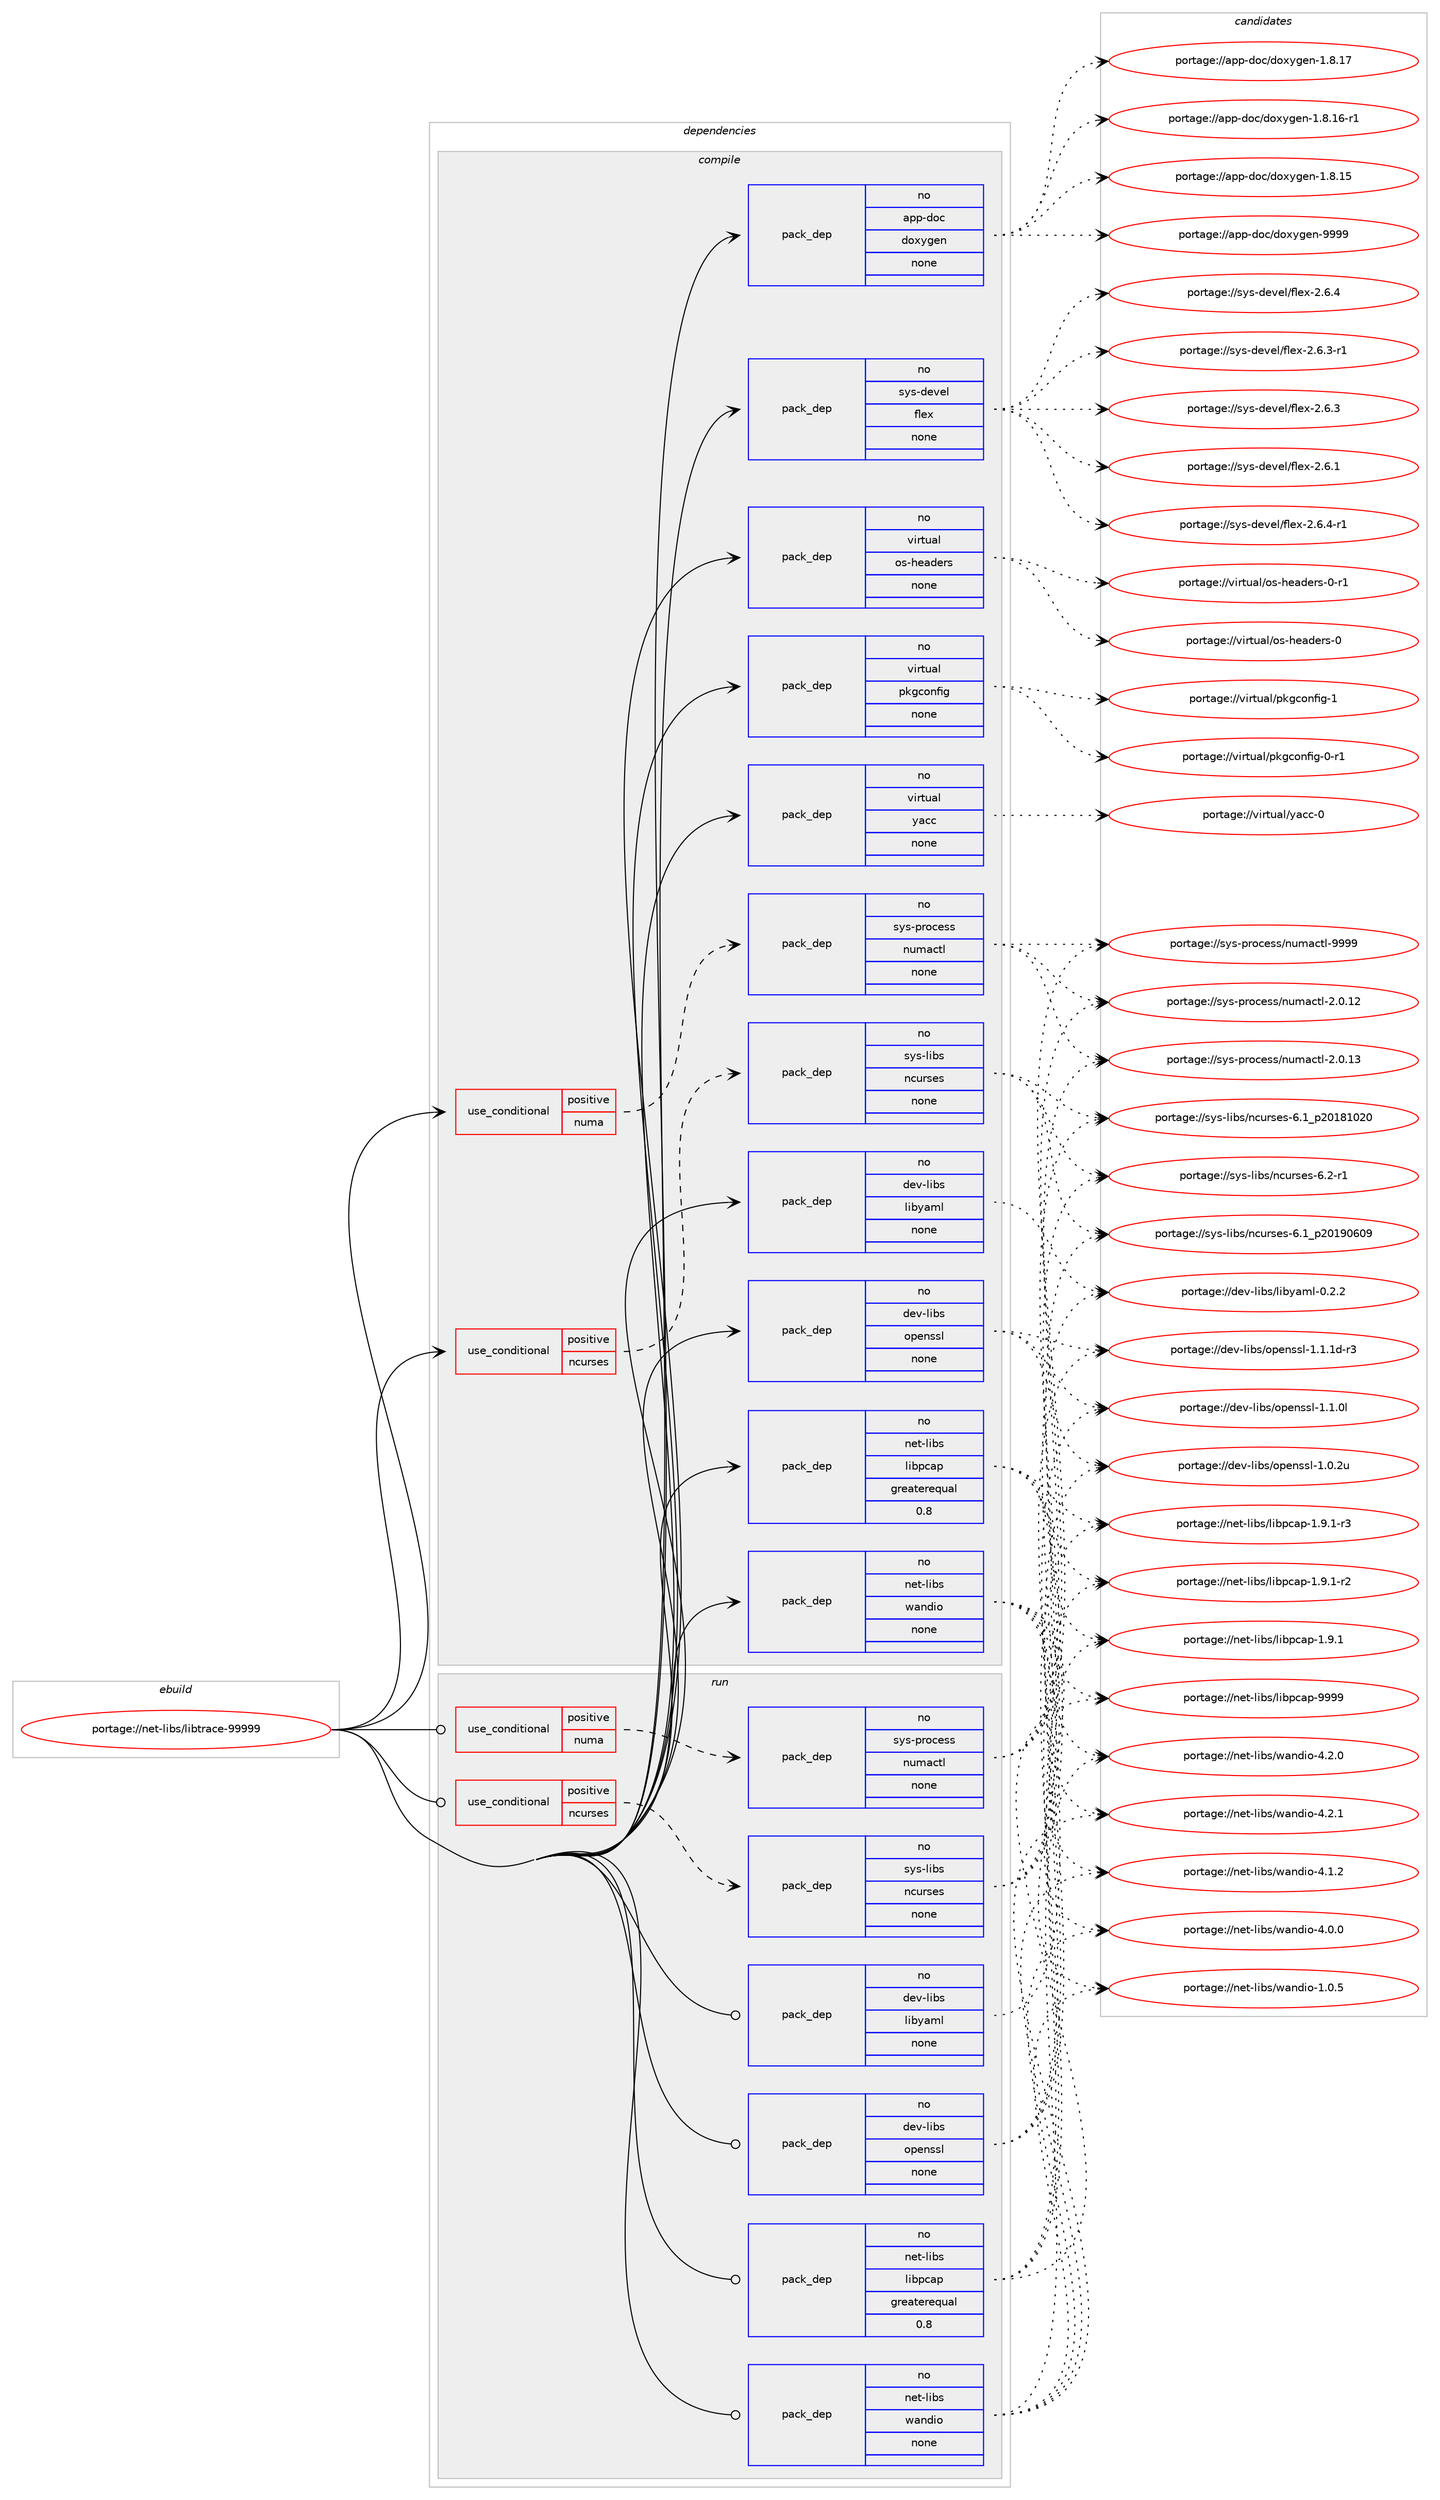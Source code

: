digraph prolog {

# *************
# Graph options
# *************

newrank=true;
concentrate=true;
compound=true;
graph [rankdir=LR,fontname=Helvetica,fontsize=10,ranksep=1.5];#, ranksep=2.5, nodesep=0.2];
edge  [arrowhead=vee];
node  [fontname=Helvetica,fontsize=10];

# **********
# The ebuild
# **********

subgraph cluster_leftcol {
color=gray;
rank=same;
label=<<i>ebuild</i>>;
id [label="portage://net-libs/libtrace-99999", color=red, width=4, href="../net-libs/libtrace-99999.svg"];
}

# ****************
# The dependencies
# ****************

subgraph cluster_midcol {
color=gray;
label=<<i>dependencies</i>>;
subgraph cluster_compile {
fillcolor="#eeeeee";
style=filled;
label=<<i>compile</i>>;
subgraph cond11115 {
dependency56762 [label=<<TABLE BORDER="0" CELLBORDER="1" CELLSPACING="0" CELLPADDING="4"><TR><TD ROWSPAN="3" CELLPADDING="10">use_conditional</TD></TR><TR><TD>positive</TD></TR><TR><TD>ncurses</TD></TR></TABLE>>, shape=none, color=red];
subgraph pack44517 {
dependency56763 [label=<<TABLE BORDER="0" CELLBORDER="1" CELLSPACING="0" CELLPADDING="4" WIDTH="220"><TR><TD ROWSPAN="6" CELLPADDING="30">pack_dep</TD></TR><TR><TD WIDTH="110">no</TD></TR><TR><TD>sys-libs</TD></TR><TR><TD>ncurses</TD></TR><TR><TD>none</TD></TR><TR><TD></TD></TR></TABLE>>, shape=none, color=blue];
}
dependency56762:e -> dependency56763:w [weight=20,style="dashed",arrowhead="vee"];
}
id:e -> dependency56762:w [weight=20,style="solid",arrowhead="vee"];
subgraph cond11116 {
dependency56764 [label=<<TABLE BORDER="0" CELLBORDER="1" CELLSPACING="0" CELLPADDING="4"><TR><TD ROWSPAN="3" CELLPADDING="10">use_conditional</TD></TR><TR><TD>positive</TD></TR><TR><TD>numa</TD></TR></TABLE>>, shape=none, color=red];
subgraph pack44518 {
dependency56765 [label=<<TABLE BORDER="0" CELLBORDER="1" CELLSPACING="0" CELLPADDING="4" WIDTH="220"><TR><TD ROWSPAN="6" CELLPADDING="30">pack_dep</TD></TR><TR><TD WIDTH="110">no</TD></TR><TR><TD>sys-process</TD></TR><TR><TD>numactl</TD></TR><TR><TD>none</TD></TR><TR><TD></TD></TR></TABLE>>, shape=none, color=blue];
}
dependency56764:e -> dependency56765:w [weight=20,style="dashed",arrowhead="vee"];
}
id:e -> dependency56764:w [weight=20,style="solid",arrowhead="vee"];
subgraph pack44519 {
dependency56766 [label=<<TABLE BORDER="0" CELLBORDER="1" CELLSPACING="0" CELLPADDING="4" WIDTH="220"><TR><TD ROWSPAN="6" CELLPADDING="30">pack_dep</TD></TR><TR><TD WIDTH="110">no</TD></TR><TR><TD>app-doc</TD></TR><TR><TD>doxygen</TD></TR><TR><TD>none</TD></TR><TR><TD></TD></TR></TABLE>>, shape=none, color=blue];
}
id:e -> dependency56766:w [weight=20,style="solid",arrowhead="vee"];
subgraph pack44520 {
dependency56767 [label=<<TABLE BORDER="0" CELLBORDER="1" CELLSPACING="0" CELLPADDING="4" WIDTH="220"><TR><TD ROWSPAN="6" CELLPADDING="30">pack_dep</TD></TR><TR><TD WIDTH="110">no</TD></TR><TR><TD>dev-libs</TD></TR><TR><TD>libyaml</TD></TR><TR><TD>none</TD></TR><TR><TD></TD></TR></TABLE>>, shape=none, color=blue];
}
id:e -> dependency56767:w [weight=20,style="solid",arrowhead="vee"];
subgraph pack44521 {
dependency56768 [label=<<TABLE BORDER="0" CELLBORDER="1" CELLSPACING="0" CELLPADDING="4" WIDTH="220"><TR><TD ROWSPAN="6" CELLPADDING="30">pack_dep</TD></TR><TR><TD WIDTH="110">no</TD></TR><TR><TD>dev-libs</TD></TR><TR><TD>openssl</TD></TR><TR><TD>none</TD></TR><TR><TD></TD></TR></TABLE>>, shape=none, color=blue];
}
id:e -> dependency56768:w [weight=20,style="solid",arrowhead="vee"];
subgraph pack44522 {
dependency56769 [label=<<TABLE BORDER="0" CELLBORDER="1" CELLSPACING="0" CELLPADDING="4" WIDTH="220"><TR><TD ROWSPAN="6" CELLPADDING="30">pack_dep</TD></TR><TR><TD WIDTH="110">no</TD></TR><TR><TD>net-libs</TD></TR><TR><TD>libpcap</TD></TR><TR><TD>greaterequal</TD></TR><TR><TD>0.8</TD></TR></TABLE>>, shape=none, color=blue];
}
id:e -> dependency56769:w [weight=20,style="solid",arrowhead="vee"];
subgraph pack44523 {
dependency56770 [label=<<TABLE BORDER="0" CELLBORDER="1" CELLSPACING="0" CELLPADDING="4" WIDTH="220"><TR><TD ROWSPAN="6" CELLPADDING="30">pack_dep</TD></TR><TR><TD WIDTH="110">no</TD></TR><TR><TD>net-libs</TD></TR><TR><TD>wandio</TD></TR><TR><TD>none</TD></TR><TR><TD></TD></TR></TABLE>>, shape=none, color=blue];
}
id:e -> dependency56770:w [weight=20,style="solid",arrowhead="vee"];
subgraph pack44524 {
dependency56771 [label=<<TABLE BORDER="0" CELLBORDER="1" CELLSPACING="0" CELLPADDING="4" WIDTH="220"><TR><TD ROWSPAN="6" CELLPADDING="30">pack_dep</TD></TR><TR><TD WIDTH="110">no</TD></TR><TR><TD>sys-devel</TD></TR><TR><TD>flex</TD></TR><TR><TD>none</TD></TR><TR><TD></TD></TR></TABLE>>, shape=none, color=blue];
}
id:e -> dependency56771:w [weight=20,style="solid",arrowhead="vee"];
subgraph pack44525 {
dependency56772 [label=<<TABLE BORDER="0" CELLBORDER="1" CELLSPACING="0" CELLPADDING="4" WIDTH="220"><TR><TD ROWSPAN="6" CELLPADDING="30">pack_dep</TD></TR><TR><TD WIDTH="110">no</TD></TR><TR><TD>virtual</TD></TR><TR><TD>os-headers</TD></TR><TR><TD>none</TD></TR><TR><TD></TD></TR></TABLE>>, shape=none, color=blue];
}
id:e -> dependency56772:w [weight=20,style="solid",arrowhead="vee"];
subgraph pack44526 {
dependency56773 [label=<<TABLE BORDER="0" CELLBORDER="1" CELLSPACING="0" CELLPADDING="4" WIDTH="220"><TR><TD ROWSPAN="6" CELLPADDING="30">pack_dep</TD></TR><TR><TD WIDTH="110">no</TD></TR><TR><TD>virtual</TD></TR><TR><TD>pkgconfig</TD></TR><TR><TD>none</TD></TR><TR><TD></TD></TR></TABLE>>, shape=none, color=blue];
}
id:e -> dependency56773:w [weight=20,style="solid",arrowhead="vee"];
subgraph pack44527 {
dependency56774 [label=<<TABLE BORDER="0" CELLBORDER="1" CELLSPACING="0" CELLPADDING="4" WIDTH="220"><TR><TD ROWSPAN="6" CELLPADDING="30">pack_dep</TD></TR><TR><TD WIDTH="110">no</TD></TR><TR><TD>virtual</TD></TR><TR><TD>yacc</TD></TR><TR><TD>none</TD></TR><TR><TD></TD></TR></TABLE>>, shape=none, color=blue];
}
id:e -> dependency56774:w [weight=20,style="solid",arrowhead="vee"];
}
subgraph cluster_compileandrun {
fillcolor="#eeeeee";
style=filled;
label=<<i>compile and run</i>>;
}
subgraph cluster_run {
fillcolor="#eeeeee";
style=filled;
label=<<i>run</i>>;
subgraph cond11117 {
dependency56775 [label=<<TABLE BORDER="0" CELLBORDER="1" CELLSPACING="0" CELLPADDING="4"><TR><TD ROWSPAN="3" CELLPADDING="10">use_conditional</TD></TR><TR><TD>positive</TD></TR><TR><TD>ncurses</TD></TR></TABLE>>, shape=none, color=red];
subgraph pack44528 {
dependency56776 [label=<<TABLE BORDER="0" CELLBORDER="1" CELLSPACING="0" CELLPADDING="4" WIDTH="220"><TR><TD ROWSPAN="6" CELLPADDING="30">pack_dep</TD></TR><TR><TD WIDTH="110">no</TD></TR><TR><TD>sys-libs</TD></TR><TR><TD>ncurses</TD></TR><TR><TD>none</TD></TR><TR><TD></TD></TR></TABLE>>, shape=none, color=blue];
}
dependency56775:e -> dependency56776:w [weight=20,style="dashed",arrowhead="vee"];
}
id:e -> dependency56775:w [weight=20,style="solid",arrowhead="odot"];
subgraph cond11118 {
dependency56777 [label=<<TABLE BORDER="0" CELLBORDER="1" CELLSPACING="0" CELLPADDING="4"><TR><TD ROWSPAN="3" CELLPADDING="10">use_conditional</TD></TR><TR><TD>positive</TD></TR><TR><TD>numa</TD></TR></TABLE>>, shape=none, color=red];
subgraph pack44529 {
dependency56778 [label=<<TABLE BORDER="0" CELLBORDER="1" CELLSPACING="0" CELLPADDING="4" WIDTH="220"><TR><TD ROWSPAN="6" CELLPADDING="30">pack_dep</TD></TR><TR><TD WIDTH="110">no</TD></TR><TR><TD>sys-process</TD></TR><TR><TD>numactl</TD></TR><TR><TD>none</TD></TR><TR><TD></TD></TR></TABLE>>, shape=none, color=blue];
}
dependency56777:e -> dependency56778:w [weight=20,style="dashed",arrowhead="vee"];
}
id:e -> dependency56777:w [weight=20,style="solid",arrowhead="odot"];
subgraph pack44530 {
dependency56779 [label=<<TABLE BORDER="0" CELLBORDER="1" CELLSPACING="0" CELLPADDING="4" WIDTH="220"><TR><TD ROWSPAN="6" CELLPADDING="30">pack_dep</TD></TR><TR><TD WIDTH="110">no</TD></TR><TR><TD>dev-libs</TD></TR><TR><TD>libyaml</TD></TR><TR><TD>none</TD></TR><TR><TD></TD></TR></TABLE>>, shape=none, color=blue];
}
id:e -> dependency56779:w [weight=20,style="solid",arrowhead="odot"];
subgraph pack44531 {
dependency56780 [label=<<TABLE BORDER="0" CELLBORDER="1" CELLSPACING="0" CELLPADDING="4" WIDTH="220"><TR><TD ROWSPAN="6" CELLPADDING="30">pack_dep</TD></TR><TR><TD WIDTH="110">no</TD></TR><TR><TD>dev-libs</TD></TR><TR><TD>openssl</TD></TR><TR><TD>none</TD></TR><TR><TD></TD></TR></TABLE>>, shape=none, color=blue];
}
id:e -> dependency56780:w [weight=20,style="solid",arrowhead="odot"];
subgraph pack44532 {
dependency56781 [label=<<TABLE BORDER="0" CELLBORDER="1" CELLSPACING="0" CELLPADDING="4" WIDTH="220"><TR><TD ROWSPAN="6" CELLPADDING="30">pack_dep</TD></TR><TR><TD WIDTH="110">no</TD></TR><TR><TD>net-libs</TD></TR><TR><TD>libpcap</TD></TR><TR><TD>greaterequal</TD></TR><TR><TD>0.8</TD></TR></TABLE>>, shape=none, color=blue];
}
id:e -> dependency56781:w [weight=20,style="solid",arrowhead="odot"];
subgraph pack44533 {
dependency56782 [label=<<TABLE BORDER="0" CELLBORDER="1" CELLSPACING="0" CELLPADDING="4" WIDTH="220"><TR><TD ROWSPAN="6" CELLPADDING="30">pack_dep</TD></TR><TR><TD WIDTH="110">no</TD></TR><TR><TD>net-libs</TD></TR><TR><TD>wandio</TD></TR><TR><TD>none</TD></TR><TR><TD></TD></TR></TABLE>>, shape=none, color=blue];
}
id:e -> dependency56782:w [weight=20,style="solid",arrowhead="odot"];
}
}

# **************
# The candidates
# **************

subgraph cluster_choices {
rank=same;
color=gray;
label=<<i>candidates</i>>;

subgraph choice44517 {
color=black;
nodesep=1;
choice11512111545108105981154711099117114115101115455446504511449 [label="portage://sys-libs/ncurses-6.2-r1", color=red, width=4,href="../sys-libs/ncurses-6.2-r1.svg"];
choice1151211154510810598115471109911711411510111545544649951125048495748544857 [label="portage://sys-libs/ncurses-6.1_p20190609", color=red, width=4,href="../sys-libs/ncurses-6.1_p20190609.svg"];
choice1151211154510810598115471109911711411510111545544649951125048495649485048 [label="portage://sys-libs/ncurses-6.1_p20181020", color=red, width=4,href="../sys-libs/ncurses-6.1_p20181020.svg"];
dependency56763:e -> choice11512111545108105981154711099117114115101115455446504511449:w [style=dotted,weight="100"];
dependency56763:e -> choice1151211154510810598115471109911711411510111545544649951125048495748544857:w [style=dotted,weight="100"];
dependency56763:e -> choice1151211154510810598115471109911711411510111545544649951125048495649485048:w [style=dotted,weight="100"];
}
subgraph choice44518 {
color=black;
nodesep=1;
choice11512111545112114111991011151154711011710997991161084557575757 [label="portage://sys-process/numactl-9999", color=red, width=4,href="../sys-process/numactl-9999.svg"];
choice115121115451121141119910111511547110117109979911610845504648464951 [label="portage://sys-process/numactl-2.0.13", color=red, width=4,href="../sys-process/numactl-2.0.13.svg"];
choice115121115451121141119910111511547110117109979911610845504648464950 [label="portage://sys-process/numactl-2.0.12", color=red, width=4,href="../sys-process/numactl-2.0.12.svg"];
dependency56765:e -> choice11512111545112114111991011151154711011710997991161084557575757:w [style=dotted,weight="100"];
dependency56765:e -> choice115121115451121141119910111511547110117109979911610845504648464951:w [style=dotted,weight="100"];
dependency56765:e -> choice115121115451121141119910111511547110117109979911610845504648464950:w [style=dotted,weight="100"];
}
subgraph choice44519 {
color=black;
nodesep=1;
choice971121124510011199471001111201211031011104557575757 [label="portage://app-doc/doxygen-9999", color=red, width=4,href="../app-doc/doxygen-9999.svg"];
choice9711211245100111994710011112012110310111045494656464955 [label="portage://app-doc/doxygen-1.8.17", color=red, width=4,href="../app-doc/doxygen-1.8.17.svg"];
choice97112112451001119947100111120121103101110454946564649544511449 [label="portage://app-doc/doxygen-1.8.16-r1", color=red, width=4,href="../app-doc/doxygen-1.8.16-r1.svg"];
choice9711211245100111994710011112012110310111045494656464953 [label="portage://app-doc/doxygen-1.8.15", color=red, width=4,href="../app-doc/doxygen-1.8.15.svg"];
dependency56766:e -> choice971121124510011199471001111201211031011104557575757:w [style=dotted,weight="100"];
dependency56766:e -> choice9711211245100111994710011112012110310111045494656464955:w [style=dotted,weight="100"];
dependency56766:e -> choice97112112451001119947100111120121103101110454946564649544511449:w [style=dotted,weight="100"];
dependency56766:e -> choice9711211245100111994710011112012110310111045494656464953:w [style=dotted,weight="100"];
}
subgraph choice44520 {
color=black;
nodesep=1;
choice1001011184510810598115471081059812197109108454846504650 [label="portage://dev-libs/libyaml-0.2.2", color=red, width=4,href="../dev-libs/libyaml-0.2.2.svg"];
dependency56767:e -> choice1001011184510810598115471081059812197109108454846504650:w [style=dotted,weight="100"];
}
subgraph choice44521 {
color=black;
nodesep=1;
choice1001011184510810598115471111121011101151151084549464946491004511451 [label="portage://dev-libs/openssl-1.1.1d-r3", color=red, width=4,href="../dev-libs/openssl-1.1.1d-r3.svg"];
choice100101118451081059811547111112101110115115108454946494648108 [label="portage://dev-libs/openssl-1.1.0l", color=red, width=4,href="../dev-libs/openssl-1.1.0l.svg"];
choice100101118451081059811547111112101110115115108454946484650117 [label="portage://dev-libs/openssl-1.0.2u", color=red, width=4,href="../dev-libs/openssl-1.0.2u.svg"];
dependency56768:e -> choice1001011184510810598115471111121011101151151084549464946491004511451:w [style=dotted,weight="100"];
dependency56768:e -> choice100101118451081059811547111112101110115115108454946494648108:w [style=dotted,weight="100"];
dependency56768:e -> choice100101118451081059811547111112101110115115108454946484650117:w [style=dotted,weight="100"];
}
subgraph choice44522 {
color=black;
nodesep=1;
choice1101011164510810598115471081059811299971124557575757 [label="portage://net-libs/libpcap-9999", color=red, width=4,href="../net-libs/libpcap-9999.svg"];
choice1101011164510810598115471081059811299971124549465746494511451 [label="portage://net-libs/libpcap-1.9.1-r3", color=red, width=4,href="../net-libs/libpcap-1.9.1-r3.svg"];
choice1101011164510810598115471081059811299971124549465746494511450 [label="portage://net-libs/libpcap-1.9.1-r2", color=red, width=4,href="../net-libs/libpcap-1.9.1-r2.svg"];
choice110101116451081059811547108105981129997112454946574649 [label="portage://net-libs/libpcap-1.9.1", color=red, width=4,href="../net-libs/libpcap-1.9.1.svg"];
dependency56769:e -> choice1101011164510810598115471081059811299971124557575757:w [style=dotted,weight="100"];
dependency56769:e -> choice1101011164510810598115471081059811299971124549465746494511451:w [style=dotted,weight="100"];
dependency56769:e -> choice1101011164510810598115471081059811299971124549465746494511450:w [style=dotted,weight="100"];
dependency56769:e -> choice110101116451081059811547108105981129997112454946574649:w [style=dotted,weight="100"];
}
subgraph choice44523 {
color=black;
nodesep=1;
choice11010111645108105981154711997110100105111455246504649 [label="portage://net-libs/wandio-4.2.1", color=red, width=4,href="../net-libs/wandio-4.2.1.svg"];
choice11010111645108105981154711997110100105111455246504648 [label="portage://net-libs/wandio-4.2.0", color=red, width=4,href="../net-libs/wandio-4.2.0.svg"];
choice11010111645108105981154711997110100105111455246494650 [label="portage://net-libs/wandio-4.1.2", color=red, width=4,href="../net-libs/wandio-4.1.2.svg"];
choice11010111645108105981154711997110100105111455246484648 [label="portage://net-libs/wandio-4.0.0", color=red, width=4,href="../net-libs/wandio-4.0.0.svg"];
choice11010111645108105981154711997110100105111454946484653 [label="portage://net-libs/wandio-1.0.5", color=red, width=4,href="../net-libs/wandio-1.0.5.svg"];
dependency56770:e -> choice11010111645108105981154711997110100105111455246504649:w [style=dotted,weight="100"];
dependency56770:e -> choice11010111645108105981154711997110100105111455246504648:w [style=dotted,weight="100"];
dependency56770:e -> choice11010111645108105981154711997110100105111455246494650:w [style=dotted,weight="100"];
dependency56770:e -> choice11010111645108105981154711997110100105111455246484648:w [style=dotted,weight="100"];
dependency56770:e -> choice11010111645108105981154711997110100105111454946484653:w [style=dotted,weight="100"];
}
subgraph choice44524 {
color=black;
nodesep=1;
choice11512111545100101118101108471021081011204550465446524511449 [label="portage://sys-devel/flex-2.6.4-r1", color=red, width=4,href="../sys-devel/flex-2.6.4-r1.svg"];
choice1151211154510010111810110847102108101120455046544652 [label="portage://sys-devel/flex-2.6.4", color=red, width=4,href="../sys-devel/flex-2.6.4.svg"];
choice11512111545100101118101108471021081011204550465446514511449 [label="portage://sys-devel/flex-2.6.3-r1", color=red, width=4,href="../sys-devel/flex-2.6.3-r1.svg"];
choice1151211154510010111810110847102108101120455046544651 [label="portage://sys-devel/flex-2.6.3", color=red, width=4,href="../sys-devel/flex-2.6.3.svg"];
choice1151211154510010111810110847102108101120455046544649 [label="portage://sys-devel/flex-2.6.1", color=red, width=4,href="../sys-devel/flex-2.6.1.svg"];
dependency56771:e -> choice11512111545100101118101108471021081011204550465446524511449:w [style=dotted,weight="100"];
dependency56771:e -> choice1151211154510010111810110847102108101120455046544652:w [style=dotted,weight="100"];
dependency56771:e -> choice11512111545100101118101108471021081011204550465446514511449:w [style=dotted,weight="100"];
dependency56771:e -> choice1151211154510010111810110847102108101120455046544651:w [style=dotted,weight="100"];
dependency56771:e -> choice1151211154510010111810110847102108101120455046544649:w [style=dotted,weight="100"];
}
subgraph choice44525 {
color=black;
nodesep=1;
choice1181051141161179710847111115451041019710010111411545484511449 [label="portage://virtual/os-headers-0-r1", color=red, width=4,href="../virtual/os-headers-0-r1.svg"];
choice118105114116117971084711111545104101971001011141154548 [label="portage://virtual/os-headers-0", color=red, width=4,href="../virtual/os-headers-0.svg"];
dependency56772:e -> choice1181051141161179710847111115451041019710010111411545484511449:w [style=dotted,weight="100"];
dependency56772:e -> choice118105114116117971084711111545104101971001011141154548:w [style=dotted,weight="100"];
}
subgraph choice44526 {
color=black;
nodesep=1;
choice1181051141161179710847112107103991111101021051034549 [label="portage://virtual/pkgconfig-1", color=red, width=4,href="../virtual/pkgconfig-1.svg"];
choice11810511411611797108471121071039911111010210510345484511449 [label="portage://virtual/pkgconfig-0-r1", color=red, width=4,href="../virtual/pkgconfig-0-r1.svg"];
dependency56773:e -> choice1181051141161179710847112107103991111101021051034549:w [style=dotted,weight="100"];
dependency56773:e -> choice11810511411611797108471121071039911111010210510345484511449:w [style=dotted,weight="100"];
}
subgraph choice44527 {
color=black;
nodesep=1;
choice11810511411611797108471219799994548 [label="portage://virtual/yacc-0", color=red, width=4,href="../virtual/yacc-0.svg"];
dependency56774:e -> choice11810511411611797108471219799994548:w [style=dotted,weight="100"];
}
subgraph choice44528 {
color=black;
nodesep=1;
choice11512111545108105981154711099117114115101115455446504511449 [label="portage://sys-libs/ncurses-6.2-r1", color=red, width=4,href="../sys-libs/ncurses-6.2-r1.svg"];
choice1151211154510810598115471109911711411510111545544649951125048495748544857 [label="portage://sys-libs/ncurses-6.1_p20190609", color=red, width=4,href="../sys-libs/ncurses-6.1_p20190609.svg"];
choice1151211154510810598115471109911711411510111545544649951125048495649485048 [label="portage://sys-libs/ncurses-6.1_p20181020", color=red, width=4,href="../sys-libs/ncurses-6.1_p20181020.svg"];
dependency56776:e -> choice11512111545108105981154711099117114115101115455446504511449:w [style=dotted,weight="100"];
dependency56776:e -> choice1151211154510810598115471109911711411510111545544649951125048495748544857:w [style=dotted,weight="100"];
dependency56776:e -> choice1151211154510810598115471109911711411510111545544649951125048495649485048:w [style=dotted,weight="100"];
}
subgraph choice44529 {
color=black;
nodesep=1;
choice11512111545112114111991011151154711011710997991161084557575757 [label="portage://sys-process/numactl-9999", color=red, width=4,href="../sys-process/numactl-9999.svg"];
choice115121115451121141119910111511547110117109979911610845504648464951 [label="portage://sys-process/numactl-2.0.13", color=red, width=4,href="../sys-process/numactl-2.0.13.svg"];
choice115121115451121141119910111511547110117109979911610845504648464950 [label="portage://sys-process/numactl-2.0.12", color=red, width=4,href="../sys-process/numactl-2.0.12.svg"];
dependency56778:e -> choice11512111545112114111991011151154711011710997991161084557575757:w [style=dotted,weight="100"];
dependency56778:e -> choice115121115451121141119910111511547110117109979911610845504648464951:w [style=dotted,weight="100"];
dependency56778:e -> choice115121115451121141119910111511547110117109979911610845504648464950:w [style=dotted,weight="100"];
}
subgraph choice44530 {
color=black;
nodesep=1;
choice1001011184510810598115471081059812197109108454846504650 [label="portage://dev-libs/libyaml-0.2.2", color=red, width=4,href="../dev-libs/libyaml-0.2.2.svg"];
dependency56779:e -> choice1001011184510810598115471081059812197109108454846504650:w [style=dotted,weight="100"];
}
subgraph choice44531 {
color=black;
nodesep=1;
choice1001011184510810598115471111121011101151151084549464946491004511451 [label="portage://dev-libs/openssl-1.1.1d-r3", color=red, width=4,href="../dev-libs/openssl-1.1.1d-r3.svg"];
choice100101118451081059811547111112101110115115108454946494648108 [label="portage://dev-libs/openssl-1.1.0l", color=red, width=4,href="../dev-libs/openssl-1.1.0l.svg"];
choice100101118451081059811547111112101110115115108454946484650117 [label="portage://dev-libs/openssl-1.0.2u", color=red, width=4,href="../dev-libs/openssl-1.0.2u.svg"];
dependency56780:e -> choice1001011184510810598115471111121011101151151084549464946491004511451:w [style=dotted,weight="100"];
dependency56780:e -> choice100101118451081059811547111112101110115115108454946494648108:w [style=dotted,weight="100"];
dependency56780:e -> choice100101118451081059811547111112101110115115108454946484650117:w [style=dotted,weight="100"];
}
subgraph choice44532 {
color=black;
nodesep=1;
choice1101011164510810598115471081059811299971124557575757 [label="portage://net-libs/libpcap-9999", color=red, width=4,href="../net-libs/libpcap-9999.svg"];
choice1101011164510810598115471081059811299971124549465746494511451 [label="portage://net-libs/libpcap-1.9.1-r3", color=red, width=4,href="../net-libs/libpcap-1.9.1-r3.svg"];
choice1101011164510810598115471081059811299971124549465746494511450 [label="portage://net-libs/libpcap-1.9.1-r2", color=red, width=4,href="../net-libs/libpcap-1.9.1-r2.svg"];
choice110101116451081059811547108105981129997112454946574649 [label="portage://net-libs/libpcap-1.9.1", color=red, width=4,href="../net-libs/libpcap-1.9.1.svg"];
dependency56781:e -> choice1101011164510810598115471081059811299971124557575757:w [style=dotted,weight="100"];
dependency56781:e -> choice1101011164510810598115471081059811299971124549465746494511451:w [style=dotted,weight="100"];
dependency56781:e -> choice1101011164510810598115471081059811299971124549465746494511450:w [style=dotted,weight="100"];
dependency56781:e -> choice110101116451081059811547108105981129997112454946574649:w [style=dotted,weight="100"];
}
subgraph choice44533 {
color=black;
nodesep=1;
choice11010111645108105981154711997110100105111455246504649 [label="portage://net-libs/wandio-4.2.1", color=red, width=4,href="../net-libs/wandio-4.2.1.svg"];
choice11010111645108105981154711997110100105111455246504648 [label="portage://net-libs/wandio-4.2.0", color=red, width=4,href="../net-libs/wandio-4.2.0.svg"];
choice11010111645108105981154711997110100105111455246494650 [label="portage://net-libs/wandio-4.1.2", color=red, width=4,href="../net-libs/wandio-4.1.2.svg"];
choice11010111645108105981154711997110100105111455246484648 [label="portage://net-libs/wandio-4.0.0", color=red, width=4,href="../net-libs/wandio-4.0.0.svg"];
choice11010111645108105981154711997110100105111454946484653 [label="portage://net-libs/wandio-1.0.5", color=red, width=4,href="../net-libs/wandio-1.0.5.svg"];
dependency56782:e -> choice11010111645108105981154711997110100105111455246504649:w [style=dotted,weight="100"];
dependency56782:e -> choice11010111645108105981154711997110100105111455246504648:w [style=dotted,weight="100"];
dependency56782:e -> choice11010111645108105981154711997110100105111455246494650:w [style=dotted,weight="100"];
dependency56782:e -> choice11010111645108105981154711997110100105111455246484648:w [style=dotted,weight="100"];
dependency56782:e -> choice11010111645108105981154711997110100105111454946484653:w [style=dotted,weight="100"];
}
}

}
